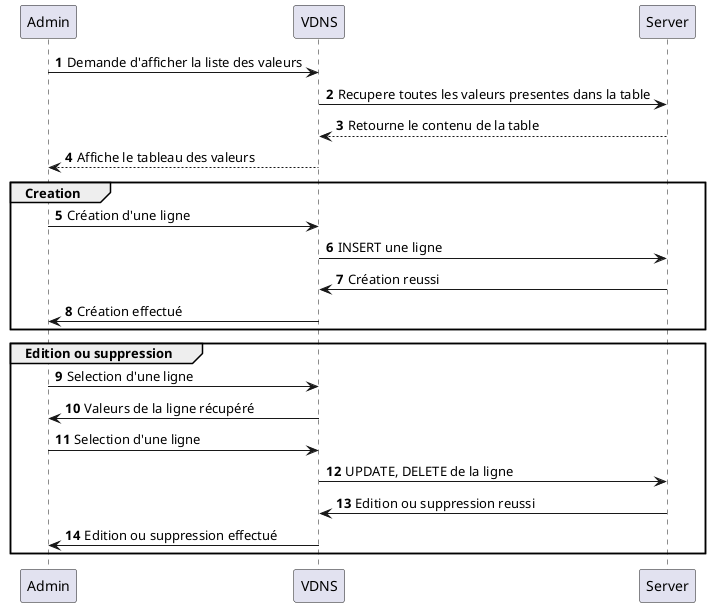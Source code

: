 @startuml

autonumber

Admin -> VDNS: Demande d'afficher la liste des valeurs

VDNS -> Server: Recupere toutes les valeurs presentes dans la table
VDNS <-- Server: Retourne le contenu de la table

VDNS --> Admin: Affiche le tableau des valeurs
group Creation
    Admin -> VDNS: Création d'une ligne
    VDNS -> Server: INSERT une ligne
    Server -> VDNS: Création reussi
    VDNS -> Admin: Création effectué
end
group Edition ou suppression
    Admin -> VDNS: Selection d'une ligne
    VDNS -> Admin: Valeurs de la ligne récupéré
    Admin -> VDNS: Selection d'une ligne
    VDNS -> Server: UPDATE, DELETE de la ligne
    Server -> VDNS: Edition ou suppression reussi
    VDNS -> Admin: Edition ou suppression effectué
end

@enduml
